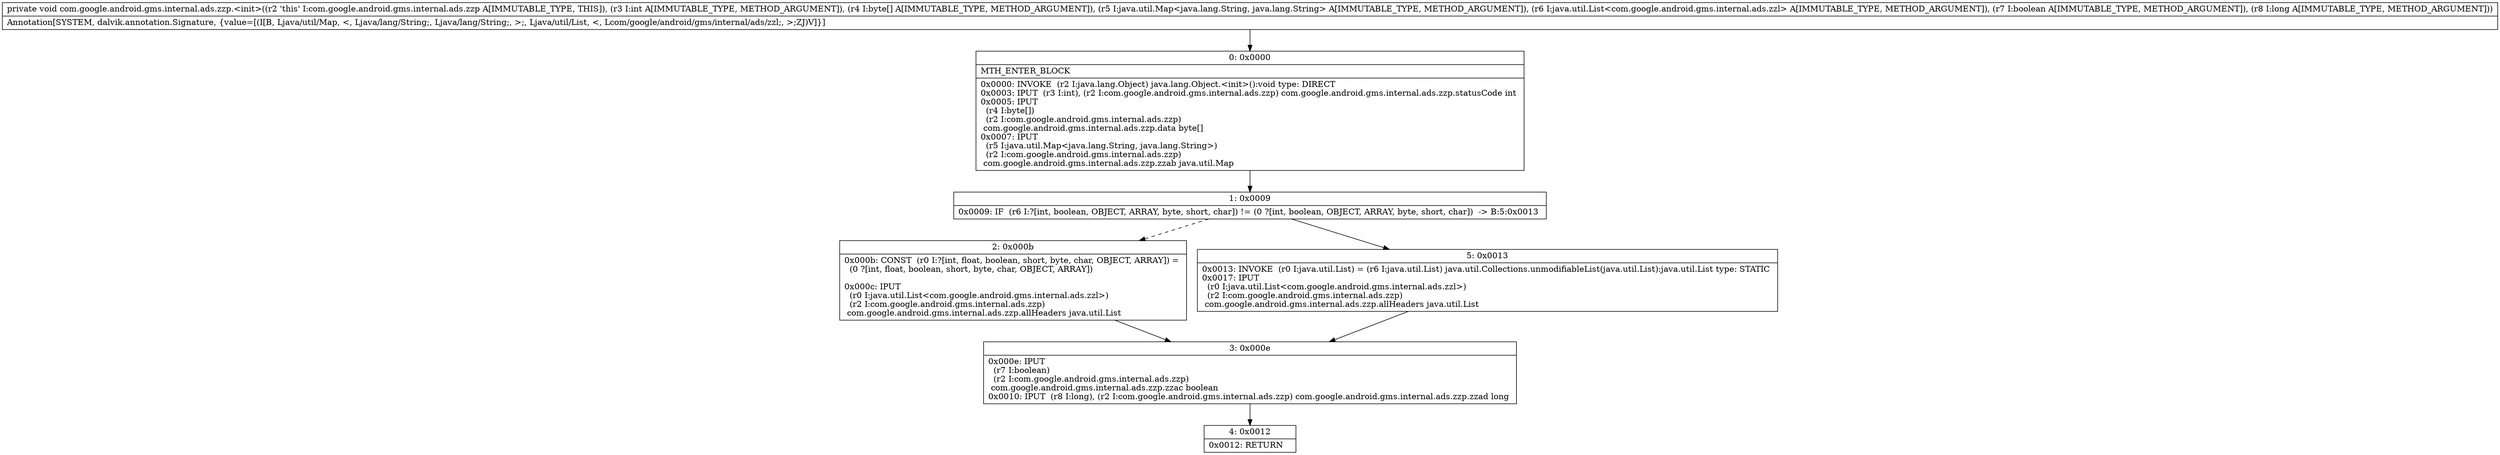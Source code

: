digraph "CFG forcom.google.android.gms.internal.ads.zzp.\<init\>(I[BLjava\/util\/Map;Ljava\/util\/List;ZJ)V" {
Node_0 [shape=record,label="{0\:\ 0x0000|MTH_ENTER_BLOCK\l|0x0000: INVOKE  (r2 I:java.lang.Object) java.lang.Object.\<init\>():void type: DIRECT \l0x0003: IPUT  (r3 I:int), (r2 I:com.google.android.gms.internal.ads.zzp) com.google.android.gms.internal.ads.zzp.statusCode int \l0x0005: IPUT  \l  (r4 I:byte[])\l  (r2 I:com.google.android.gms.internal.ads.zzp)\l com.google.android.gms.internal.ads.zzp.data byte[] \l0x0007: IPUT  \l  (r5 I:java.util.Map\<java.lang.String, java.lang.String\>)\l  (r2 I:com.google.android.gms.internal.ads.zzp)\l com.google.android.gms.internal.ads.zzp.zzab java.util.Map \l}"];
Node_1 [shape=record,label="{1\:\ 0x0009|0x0009: IF  (r6 I:?[int, boolean, OBJECT, ARRAY, byte, short, char]) != (0 ?[int, boolean, OBJECT, ARRAY, byte, short, char])  \-\> B:5:0x0013 \l}"];
Node_2 [shape=record,label="{2\:\ 0x000b|0x000b: CONST  (r0 I:?[int, float, boolean, short, byte, char, OBJECT, ARRAY]) = \l  (0 ?[int, float, boolean, short, byte, char, OBJECT, ARRAY])\l \l0x000c: IPUT  \l  (r0 I:java.util.List\<com.google.android.gms.internal.ads.zzl\>)\l  (r2 I:com.google.android.gms.internal.ads.zzp)\l com.google.android.gms.internal.ads.zzp.allHeaders java.util.List \l}"];
Node_3 [shape=record,label="{3\:\ 0x000e|0x000e: IPUT  \l  (r7 I:boolean)\l  (r2 I:com.google.android.gms.internal.ads.zzp)\l com.google.android.gms.internal.ads.zzp.zzac boolean \l0x0010: IPUT  (r8 I:long), (r2 I:com.google.android.gms.internal.ads.zzp) com.google.android.gms.internal.ads.zzp.zzad long \l}"];
Node_4 [shape=record,label="{4\:\ 0x0012|0x0012: RETURN   \l}"];
Node_5 [shape=record,label="{5\:\ 0x0013|0x0013: INVOKE  (r0 I:java.util.List) = (r6 I:java.util.List) java.util.Collections.unmodifiableList(java.util.List):java.util.List type: STATIC \l0x0017: IPUT  \l  (r0 I:java.util.List\<com.google.android.gms.internal.ads.zzl\>)\l  (r2 I:com.google.android.gms.internal.ads.zzp)\l com.google.android.gms.internal.ads.zzp.allHeaders java.util.List \l}"];
MethodNode[shape=record,label="{private void com.google.android.gms.internal.ads.zzp.\<init\>((r2 'this' I:com.google.android.gms.internal.ads.zzp A[IMMUTABLE_TYPE, THIS]), (r3 I:int A[IMMUTABLE_TYPE, METHOD_ARGUMENT]), (r4 I:byte[] A[IMMUTABLE_TYPE, METHOD_ARGUMENT]), (r5 I:java.util.Map\<java.lang.String, java.lang.String\> A[IMMUTABLE_TYPE, METHOD_ARGUMENT]), (r6 I:java.util.List\<com.google.android.gms.internal.ads.zzl\> A[IMMUTABLE_TYPE, METHOD_ARGUMENT]), (r7 I:boolean A[IMMUTABLE_TYPE, METHOD_ARGUMENT]), (r8 I:long A[IMMUTABLE_TYPE, METHOD_ARGUMENT]))  | Annotation[SYSTEM, dalvik.annotation.Signature, \{value=[(I[B, Ljava\/util\/Map, \<, Ljava\/lang\/String;, Ljava\/lang\/String;, \>;, Ljava\/util\/List, \<, Lcom\/google\/android\/gms\/internal\/ads\/zzl;, \>;ZJ)V]\}]\l}"];
MethodNode -> Node_0;
Node_0 -> Node_1;
Node_1 -> Node_2[style=dashed];
Node_1 -> Node_5;
Node_2 -> Node_3;
Node_3 -> Node_4;
Node_5 -> Node_3;
}


